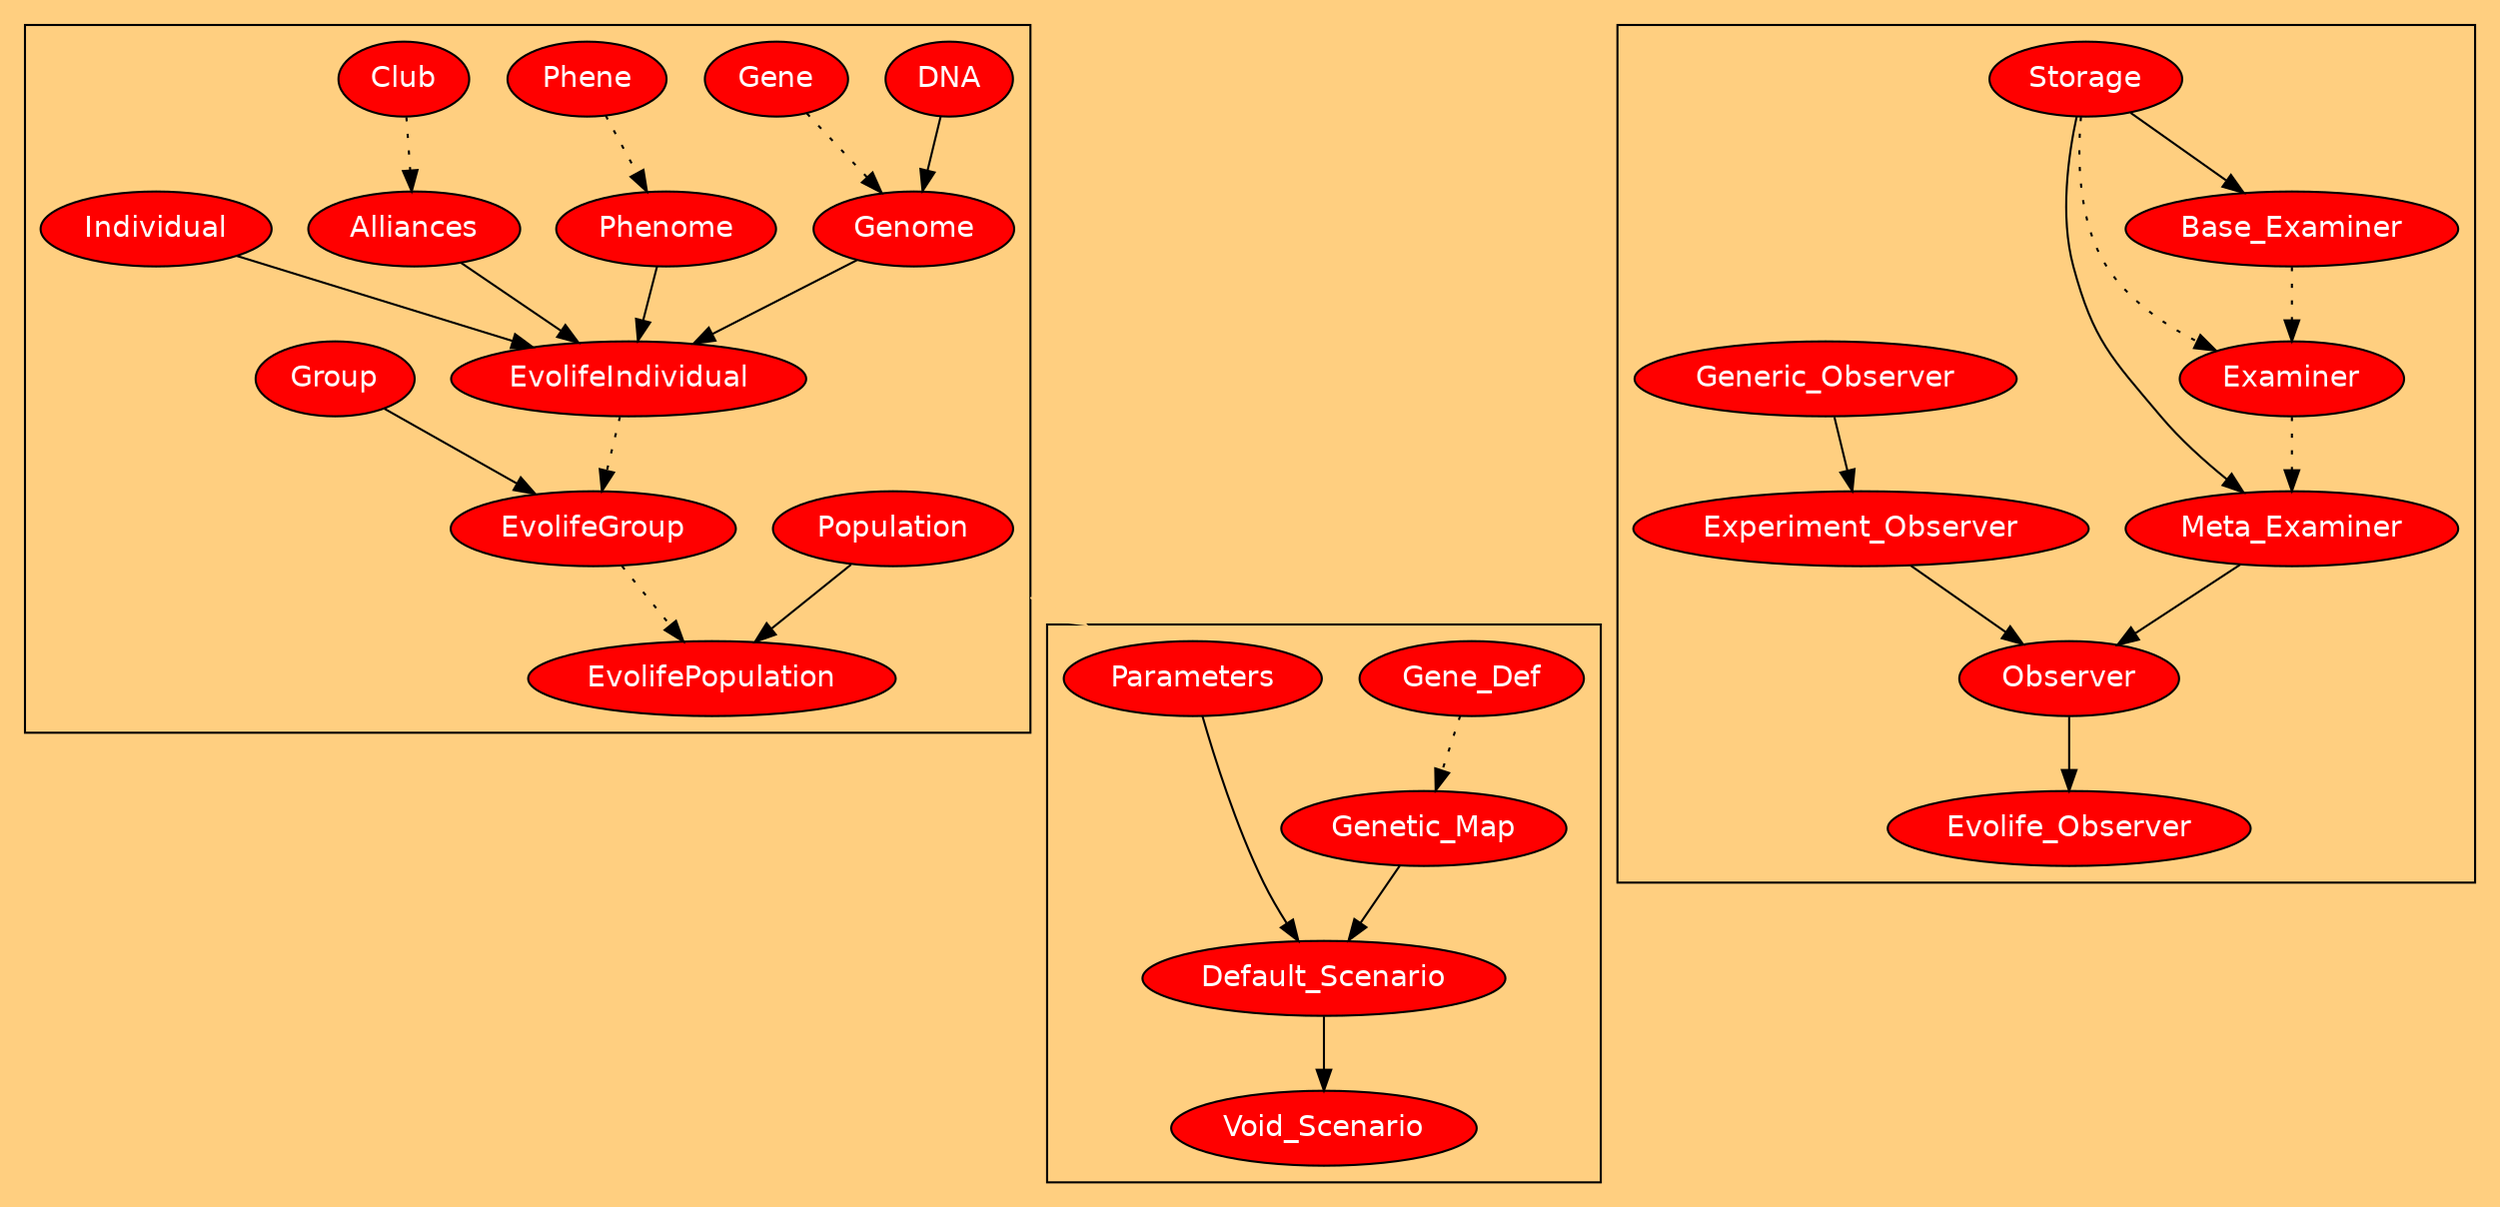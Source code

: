 digraph Evolife {
bgcolor="#FFCF80";
compound=true
node  [shape=ellipse,style=filled,fillcolor="Red",fontname=Helvetica,fontcolor=White]; 
subgraph clusterEcology { 
	DNA -> Genome -> EvolifeIndividual; 
	Phenome -> EvolifeIndividual; 
	Alliances -> EvolifeIndividual; 
	Gene; Phene; Club;
	Individual -> EvolifeIndividual;
	Club -> Alliances [style=dotted];
	Phene -> Phenome [style=dotted];
	Gene -> Genome [style=dotted];
	EvolifeIndividual -> EvolifeGroup -> EvolifePopulation [style=dotted];
	Group -> EvolifeGroup;
	Population -> EvolifePopulation;
	}
subgraph clusterScenario { 
	Gene_Def; 
	Genetic_Map -> Default_Scenario; 
	Parameters -> Default_Scenario -> Void_Scenario
	{rank=same; Parameters; Gene_Def}
	Gene_Def -> Genetic_Map [style=dotted];
	}
subgraph clusterObserver { 
	Examiner; 
	Storage -> Meta_Examiner -> Observer
	Generic_Observer -> Experiment_Observer
	Experiment_Observer -> Observer
	Observer -> Evolife_Observer
	Storage -> Examiner [style=dotted];
	Examiner -> Meta_Examiner [style=dotted];
	Storage -> Base_Examiner; 
	Base_Examiner -> Examiner [style=dotted];
	}
Population -> Parameters [ltail=clusterEcology, lhead=clusterScenario, color="#FFCF80"];
}
